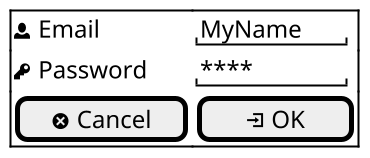 @startsalt
scale 2
{+
  <&person> Email  | "MyName   "
  <&key> Password  | "****     "
  [<&circle-x> Cancel ] | [ <&account-login> OK   ]
}
@endsalt

